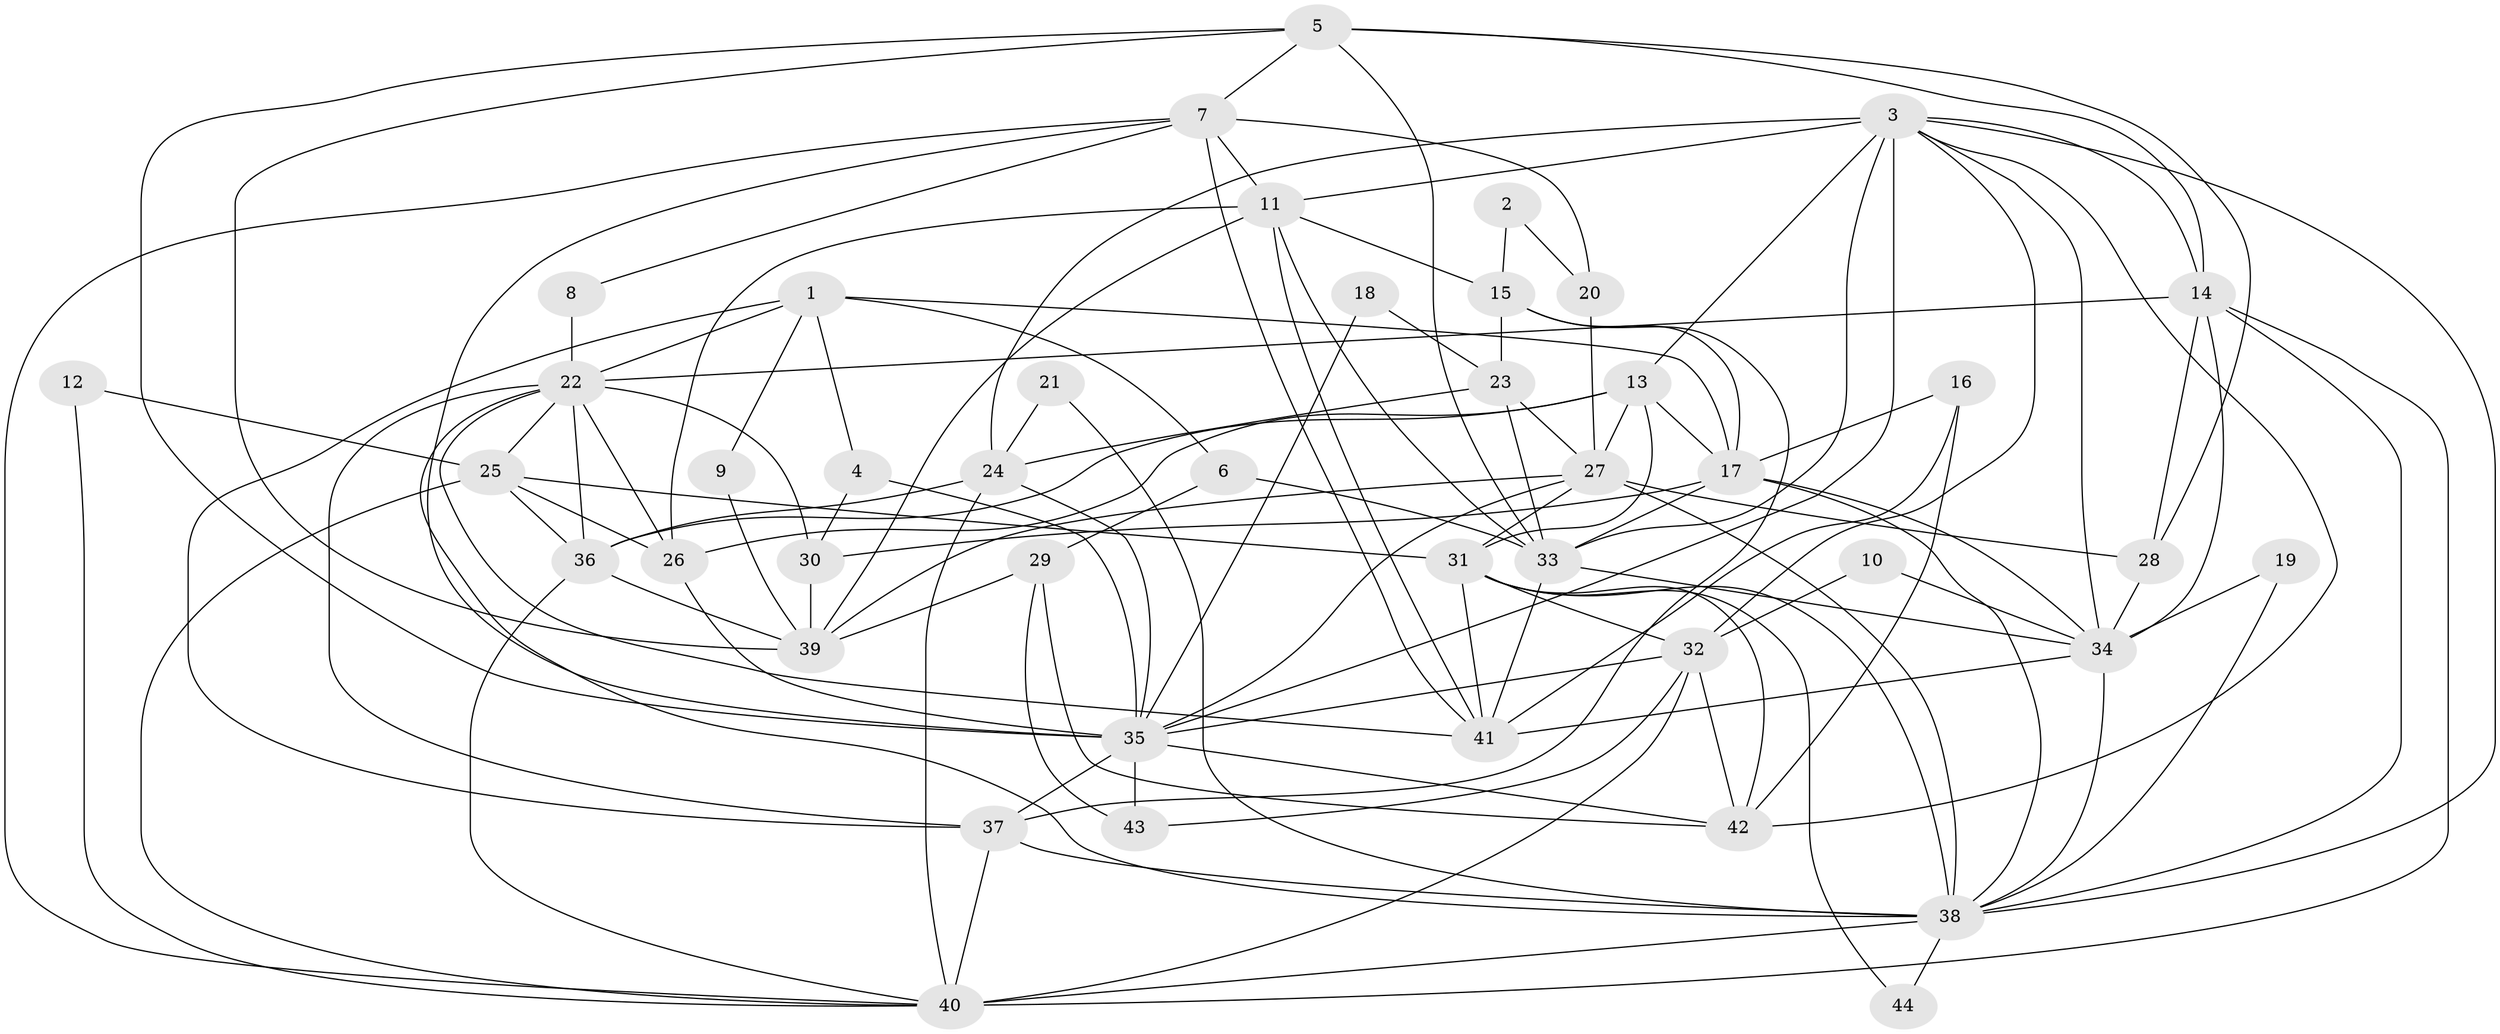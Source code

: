// original degree distribution, {3: 0.26136363636363635, 5: 0.2159090909090909, 4: 0.2727272727272727, 6: 0.045454545454545456, 2: 0.13636363636363635, 7: 0.045454545454545456, 8: 0.022727272727272728}
// Generated by graph-tools (version 1.1) at 2025/26/03/09/25 03:26:15]
// undirected, 44 vertices, 122 edges
graph export_dot {
graph [start="1"]
  node [color=gray90,style=filled];
  1;
  2;
  3;
  4;
  5;
  6;
  7;
  8;
  9;
  10;
  11;
  12;
  13;
  14;
  15;
  16;
  17;
  18;
  19;
  20;
  21;
  22;
  23;
  24;
  25;
  26;
  27;
  28;
  29;
  30;
  31;
  32;
  33;
  34;
  35;
  36;
  37;
  38;
  39;
  40;
  41;
  42;
  43;
  44;
  1 -- 4 [weight=1.0];
  1 -- 6 [weight=1.0];
  1 -- 9 [weight=1.0];
  1 -- 17 [weight=1.0];
  1 -- 22 [weight=1.0];
  1 -- 37 [weight=1.0];
  2 -- 15 [weight=1.0];
  2 -- 20 [weight=1.0];
  3 -- 11 [weight=1.0];
  3 -- 13 [weight=2.0];
  3 -- 14 [weight=1.0];
  3 -- 24 [weight=1.0];
  3 -- 32 [weight=1.0];
  3 -- 33 [weight=1.0];
  3 -- 34 [weight=1.0];
  3 -- 35 [weight=1.0];
  3 -- 38 [weight=1.0];
  3 -- 42 [weight=1.0];
  4 -- 30 [weight=1.0];
  4 -- 35 [weight=1.0];
  5 -- 7 [weight=1.0];
  5 -- 14 [weight=1.0];
  5 -- 28 [weight=1.0];
  5 -- 33 [weight=1.0];
  5 -- 35 [weight=1.0];
  5 -- 39 [weight=1.0];
  6 -- 29 [weight=1.0];
  6 -- 33 [weight=1.0];
  7 -- 8 [weight=1.0];
  7 -- 11 [weight=1.0];
  7 -- 20 [weight=1.0];
  7 -- 35 [weight=1.0];
  7 -- 40 [weight=1.0];
  7 -- 41 [weight=1.0];
  8 -- 22 [weight=2.0];
  9 -- 39 [weight=1.0];
  10 -- 32 [weight=1.0];
  10 -- 34 [weight=1.0];
  11 -- 15 [weight=1.0];
  11 -- 26 [weight=1.0];
  11 -- 33 [weight=1.0];
  11 -- 39 [weight=1.0];
  11 -- 41 [weight=1.0];
  12 -- 25 [weight=1.0];
  12 -- 40 [weight=1.0];
  13 -- 17 [weight=1.0];
  13 -- 26 [weight=1.0];
  13 -- 27 [weight=1.0];
  13 -- 31 [weight=1.0];
  13 -- 36 [weight=1.0];
  14 -- 22 [weight=1.0];
  14 -- 28 [weight=1.0];
  14 -- 34 [weight=1.0];
  14 -- 38 [weight=1.0];
  14 -- 40 [weight=1.0];
  15 -- 17 [weight=1.0];
  15 -- 23 [weight=1.0];
  15 -- 37 [weight=1.0];
  16 -- 17 [weight=1.0];
  16 -- 41 [weight=1.0];
  16 -- 42 [weight=1.0];
  17 -- 30 [weight=1.0];
  17 -- 33 [weight=1.0];
  17 -- 34 [weight=1.0];
  17 -- 38 [weight=1.0];
  18 -- 23 [weight=1.0];
  18 -- 35 [weight=2.0];
  19 -- 34 [weight=1.0];
  19 -- 38 [weight=1.0];
  20 -- 27 [weight=1.0];
  21 -- 24 [weight=1.0];
  21 -- 38 [weight=1.0];
  22 -- 25 [weight=1.0];
  22 -- 26 [weight=1.0];
  22 -- 30 [weight=1.0];
  22 -- 36 [weight=1.0];
  22 -- 37 [weight=1.0];
  22 -- 38 [weight=1.0];
  22 -- 41 [weight=1.0];
  23 -- 24 [weight=1.0];
  23 -- 27 [weight=1.0];
  23 -- 33 [weight=1.0];
  24 -- 35 [weight=1.0];
  24 -- 36 [weight=1.0];
  24 -- 40 [weight=1.0];
  25 -- 26 [weight=1.0];
  25 -- 31 [weight=1.0];
  25 -- 36 [weight=1.0];
  25 -- 40 [weight=1.0];
  26 -- 35 [weight=1.0];
  27 -- 28 [weight=1.0];
  27 -- 31 [weight=1.0];
  27 -- 35 [weight=1.0];
  27 -- 38 [weight=1.0];
  27 -- 39 [weight=1.0];
  28 -- 34 [weight=1.0];
  29 -- 39 [weight=1.0];
  29 -- 42 [weight=1.0];
  29 -- 43 [weight=1.0];
  30 -- 39 [weight=1.0];
  31 -- 32 [weight=1.0];
  31 -- 38 [weight=1.0];
  31 -- 41 [weight=2.0];
  31 -- 42 [weight=1.0];
  31 -- 44 [weight=1.0];
  32 -- 35 [weight=1.0];
  32 -- 40 [weight=1.0];
  32 -- 42 [weight=1.0];
  32 -- 43 [weight=1.0];
  33 -- 34 [weight=1.0];
  33 -- 41 [weight=1.0];
  34 -- 38 [weight=1.0];
  34 -- 41 [weight=1.0];
  35 -- 37 [weight=1.0];
  35 -- 42 [weight=1.0];
  35 -- 43 [weight=1.0];
  36 -- 39 [weight=1.0];
  36 -- 40 [weight=1.0];
  37 -- 38 [weight=1.0];
  37 -- 40 [weight=2.0];
  38 -- 40 [weight=1.0];
  38 -- 44 [weight=1.0];
}
